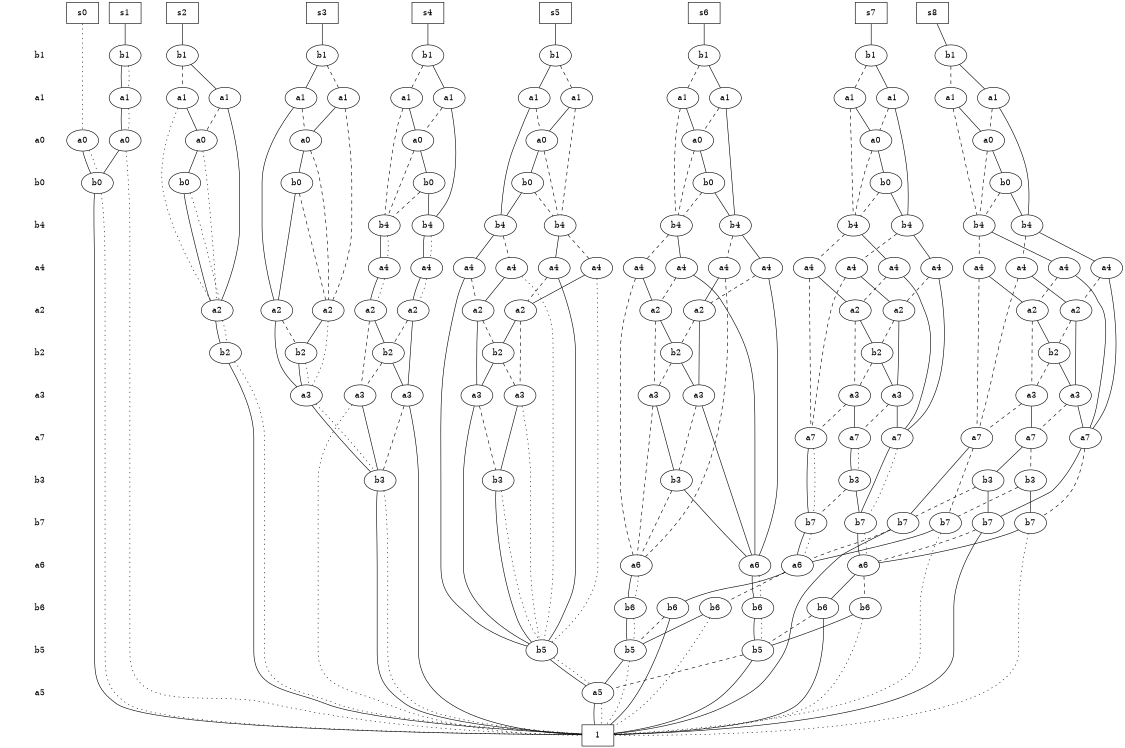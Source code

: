 digraph "DD" {
size = "7.5,10"
center = true;
edge [dir = none];
{ node [shape = plaintext];
  edge [style = invis];
  "CONST NODES" [style = invis];
" b1 " -> " a1 " -> " a0 " -> " b0 " -> " b4 " -> " a4 " -> " a2 " -> " b2 " -> " a3 " -> " a7 " -> " b3 " -> " b7 " -> " a6 " -> " b6 " -> " b5 " -> " a5 " -> "CONST NODES"; 
}
{ rank = same; node [shape = box]; edge [style = invis];
"  s0  " -> "  s1  " -> "  s2  " -> "  s3  " -> "  s4  " -> "  s5  " -> "  s6  " -> "  s7  " -> "  s8  "; }
{ rank = same; " b1 ";
"0x14cd" [label="b1"];
"0x1583" [label="b1"];
"0x16f9" [label="b1"];
"0x1df9" [label="b1"];
"0x1451" [label="b1"];
"0x23f0" [label="b1"];
"0x24f0" [label="b1"];
"0x1477" [label="b1"];
}
{ rank = same; " a1 ";
"0x1ea9" [label="a1"];
"0x2289" [label="a1"];
"0x2312" [label="a1"];
"0x2334" [label="a1"];
"0x1dad" [label="a1"];
"0x1563" [label="a1"];
"0x24bc" [label="a1"];
"0x24ae" [label="a1"];
"0x1566" [label="a1"];
"0x155f" [label="a1"];
"0x2406" [label="a1"];
"0x1dc1" [label="a1"];
"0x16f7" [label="a1"];
"0x2544" [label="a1"];
"0x251e" [label="a1"];
}
{ rank = same; " a0 ";
"0x24af" [label="a0"];
"0x1567" [label="a0"];
"0x1dd6" [label="a0"];
"0x213a" [label="a0"];
"0x1581" [label="a0"];
"0x1443" [label="a0"];
"0x22a0" [label="a0"];
"0x24fc" [label="a0"];
"0x249a" [label="a0"];
}
{ rank = same; " b0 ";
"0x238e" [label="b0"];
"0x22f8" [label="b0"];
"0x1dc8" [label="b0"];
"0x1de4" [label="b0"];
"0x1439" [label="b0"];
"0x1dda" [label="b0"];
"0x22ee" [label="b0"];
"0x2453" [label="b0"];
}
{ rank = same; " b4 ";
"0x253c" [label="b4"];
"0x1d67" [label="b4"];
"0x16b0" [label="b4"];
"0x23f5" [label="b4"];
"0x1475" [label="b4"];
"0x2509" [label="b4"];
"0x1573" [label="b4"];
"0x23ee" [label="b4"];
"0x1efb" [label="b4"];
"0x16f5" [label="b4"];
}
{ rank = same; " a4 ";
"0x14c6" [label="a4"];
"0x248d" [label="a4"];
"0x2292" [label="a4"];
"0x2342" [label="a4"];
"0x209a" [label="a4"];
"0x1582" [label="a4"];
"0x1eca" [label="a4"];
"0x1de1" [label="a4"];
"0x1d3d" [label="a4"];
"0x1d97" [label="a4"];
"0x1d68" [label="a4"];
"0x14cb" [label="a4"];
"0x251a" [label="a4"];
"0x24aa" [label="a4"];
"0x1d5b" [label="a4"];
"0x23ea" [label="a4"];
"0x2386" [label="a4"];
"0x22fb" [label="a4"];
}
{ rank = same; " a2 ";
"0x1ee2" [label="a2"];
"0x23d0" [label="a2"];
"0x2411" [label="a2"];
"0x2404" [label="a2"];
"0x1df2" [label="a2"];
"0x2540" [label="a2"];
"0x14c9" [label="a2"];
"0x1dbc" [label="a2"];
"0x24a2" [label="a2"];
"0x23bf" [label="a2"];
"0x22d5" [label="a2"];
"0x244f" [label="a2"];
"0x1d50" [label="a2"];
}
{ rank = same; " b2 ";
"0x1557" [label="b2"];
"0x256a" [label="b2"];
"0x22bf" [label="b2"];
"0x2388" [label="b2"];
"0x143b" [label="b2"];
"0x22e4" [label="b2"];
"0x24cc" [label="b2"];
}
{ rank = same; " a3 ";
"0x2393" [label="a3"];
"0x232d" [label="a3"];
"0x2360" [label="a3"];
"0x1d8a" [label="a3"];
"0x23e2" [label="a3"];
"0x2168" [label="a3"];
"0x235c" [label="a3"];
"0x16e3" [label="a3"];
"0x24ba" [label="a3"];
"0x2514" [label="a3"];
"0x22a4" [label="a3"];
}
{ rank = same; " a7 ";
"0x1dd4" [label="a7"];
"0x20f9" [label="a7"];
"0x24dd" [label="a7"];
"0x2489" [label="a7"];
"0x156d" [label="a7"];
"0x1dba" [label="a7"];
}
{ rank = same; " b3 ";
"0x1ea0" [label="b3"];
"0x237b" [label="b3"];
"0x143c" [label="b3"];
"0x232b" [label="b3"];
"0x23dd" [label="b3"];
"0x250e" [label="b3"];
}
{ rank = same; " b7 ";
"0x16ae" [label="b7"];
"0x2520" [label="b7"];
"0x257d" [label="b7"];
"0x16e4" [label="b7"];
"0x16de" [label="b7"];
"0x16a3" [label="b7"];
}
{ rank = same; " a6 ";
"0x1473" [label="a6"];
"0x246f" [label="a6"];
"0x2084" [label="a6"];
"0x1ed2" [label="a6"];
}
{ rank = same; " b6 ";
"0x254e" [label="b6"];
"0x16b1" [label="b6"];
"0x1d77" [label="b6"];
"0x22a3" [label="b6"];
"0x2452" [label="b6"];
"0x1daa" [label="b6"];
}
{ rank = same; " b5 ";
"0x2091" [label="b5"];
"0x1daf" [label="b5"];
"0x20e1" [label="b5"];
}
{ rank = same; " a5 ";
"0x1436" [label="a5"];
}
{ rank = same; "CONST NODES";
{ node [shape = box]; "0x142d";
}
}
"  s0  " -> "0x1443" [style = dotted];
"  s1  " -> "0x1451" [style = solid];
"  s2  " -> "0x1477" [style = solid];
"  s3  " -> "0x14cd" [style = solid];
"  s4  " -> "0x1583" [style = solid];
"  s5  " -> "0x16f9" [style = solid];
"  s6  " -> "0x1df9" [style = solid];
"  s7  " -> "0x23f0" [style = solid];
"  s8  " -> "0x24f0" [style = solid];
"0x14cd" -> "0x1566";
"0x14cd" -> "0x2289" [style = dashed];
"0x1583" -> "0x251e";
"0x1583" -> "0x24bc" [style = dashed];
"0x16f9" -> "0x2334";
"0x16f9" -> "0x2406" [style = dashed];
"0x1df9" -> "0x2312";
"0x1df9" -> "0x1563" [style = dashed];
"0x1451" -> "0x1ea9";
"0x1451" -> "0x1ea9" [style = dotted];
"0x23f0" -> "0x155f";
"0x23f0" -> "0x16f7" [style = dashed];
"0x24f0" -> "0x2544";
"0x24f0" -> "0x1dc1" [style = dashed];
"0x1477" -> "0x1dad";
"0x1477" -> "0x24ae" [style = dashed];
"0x1ea9" -> "0x1dd6";
"0x1ea9" -> "0x1dd6" [style = dotted];
"0x2289" -> "0x24fc";
"0x2289" -> "0x1df2" [style = dashed];
"0x2312" -> "0x23ee";
"0x2312" -> "0x213a" [style = dashed];
"0x2334" -> "0x1d67";
"0x2334" -> "0x22a0" [style = dashed];
"0x1dad" -> "0x22d5";
"0x1dad" -> "0x249a" [style = dashed];
"0x1563" -> "0x213a";
"0x1563" -> "0x2509" [style = dashed];
"0x24bc" -> "0x24af";
"0x24bc" -> "0x16b0" [style = dashed];
"0x24ae" -> "0x249a";
"0x24ae" -> "0x22d5" [style = dotted];
"0x1566" -> "0x23d0";
"0x1566" -> "0x24fc" [style = dashed];
"0x155f" -> "0x23f5";
"0x155f" -> "0x1567" [style = dashed];
"0x2406" -> "0x22a0";
"0x2406" -> "0x1475" [style = dashed];
"0x1dc1" -> "0x1581";
"0x1dc1" -> "0x16f5" [style = dashed];
"0x16f7" -> "0x1567";
"0x16f7" -> "0x1efb" [style = dashed];
"0x2544" -> "0x1573";
"0x2544" -> "0x1581" [style = dashed];
"0x251e" -> "0x253c";
"0x251e" -> "0x24af" [style = dashed];
"0x24af" -> "0x1de4";
"0x24af" -> "0x16b0" [style = dashed];
"0x1567" -> "0x1dda";
"0x1567" -> "0x1efb" [style = dashed];
"0x1dd6" -> "0x1439";
"0x1dd6" -> "0x142d" [style = dotted];
"0x213a" -> "0x22f8";
"0x213a" -> "0x2509" [style = dashed];
"0x1581" -> "0x2453";
"0x1581" -> "0x16f5" [style = dashed];
"0x1443" -> "0x1439";
"0x1443" -> "0x1439" [style = dotted];
"0x22a0" -> "0x1dc8";
"0x22a0" -> "0x1475" [style = dashed];
"0x24fc" -> "0x22ee";
"0x24fc" -> "0x1df2" [style = dashed];
"0x249a" -> "0x238e";
"0x249a" -> "0x22d5" [style = dotted];
"0x238e" -> "0x22d5";
"0x238e" -> "0x22d5" [style = dotted];
"0x22f8" -> "0x23ee";
"0x22f8" -> "0x2509" [style = dashed];
"0x1dc8" -> "0x1d67";
"0x1dc8" -> "0x1475" [style = dashed];
"0x1de4" -> "0x253c";
"0x1de4" -> "0x16b0" [style = dashed];
"0x1439" -> "0x142d";
"0x1439" -> "0x142d" [style = dotted];
"0x1dda" -> "0x23f5";
"0x1dda" -> "0x1efb" [style = dashed];
"0x22ee" -> "0x23d0";
"0x22ee" -> "0x1df2" [style = dashed];
"0x2453" -> "0x1573";
"0x2453" -> "0x16f5" [style = dashed];
"0x253c" -> "0x14c6";
"0x253c" -> "0x14c6" [style = dotted];
"0x1d67" -> "0x23ea";
"0x1d67" -> "0x14cb" [style = dashed];
"0x16b0" -> "0x1d97";
"0x16b0" -> "0x1d97" [style = dotted];
"0x23f5" -> "0x22fb";
"0x23f5" -> "0x251a" [style = dashed];
"0x1475" -> "0x1d5b";
"0x1475" -> "0x1582" [style = dashed];
"0x2509" -> "0x1d68";
"0x2509" -> "0x2342" [style = dashed];
"0x1573" -> "0x209a";
"0x1573" -> "0x1d3d" [style = dashed];
"0x23ee" -> "0x248d";
"0x23ee" -> "0x24aa" [style = dashed];
"0x1efb" -> "0x1eca";
"0x1efb" -> "0x1de1" [style = dashed];
"0x16f5" -> "0x2292";
"0x16f5" -> "0x2386" [style = dashed];
"0x14c6" -> "0x1dbc";
"0x14c6" -> "0x1dbc" [style = dotted];
"0x248d" -> "0x1473";
"0x248d" -> "0x24a2" [style = dashed];
"0x2292" -> "0x1dd4";
"0x2292" -> "0x2404" [style = dashed];
"0x2342" -> "0x1ee2";
"0x2342" -> "0x246f" [style = dashed];
"0x209a" -> "0x1dd4";
"0x209a" -> "0x2540" [style = dashed];
"0x1582" -> "0x14c9";
"0x1582" -> "0x2091" [style = dotted];
"0x1eca" -> "0x20f9";
"0x1eca" -> "0x23bf" [style = dashed];
"0x1de1" -> "0x23bf";
"0x1de1" -> "0x2489" [style = dashed];
"0x1d3d" -> "0x2540";
"0x1d3d" -> "0x24dd" [style = dashed];
"0x1d97" -> "0x1d50";
"0x1d97" -> "0x1d50" [style = dotted];
"0x1d68" -> "0x1473";
"0x1d68" -> "0x1ee2" [style = dashed];
"0x14cb" -> "0x244f";
"0x14cb" -> "0x2091" [style = dotted];
"0x251a" -> "0x2411";
"0x251a" -> "0x2489" [style = dashed];
"0x24aa" -> "0x24a2";
"0x24aa" -> "0x246f" [style = dashed];
"0x1d5b" -> "0x2091";
"0x1d5b" -> "0x14c9" [style = dashed];
"0x23ea" -> "0x2091";
"0x23ea" -> "0x244f" [style = dashed];
"0x2386" -> "0x2404";
"0x2386" -> "0x24dd" [style = dashed];
"0x22fb" -> "0x20f9";
"0x22fb" -> "0x2411" [style = dashed];
"0x1ee2" -> "0x1557";
"0x1ee2" -> "0x16e3" [style = dashed];
"0x23d0" -> "0x2360";
"0x23d0" -> "0x22bf" [style = dashed];
"0x2411" -> "0x1d8a";
"0x2411" -> "0x256a" [style = dashed];
"0x2404" -> "0x2388";
"0x2404" -> "0x2168" [style = dashed];
"0x1df2" -> "0x22bf";
"0x1df2" -> "0x2360" [style = dotted];
"0x2540" -> "0x235c";
"0x2540" -> "0x2388" [style = dashed];
"0x14c9" -> "0x22e4";
"0x14c9" -> "0x2393" [style = dashed];
"0x1dbc" -> "0x24ba";
"0x1dbc" -> "0x24cc" [style = dashed];
"0x24a2" -> "0x23e2";
"0x24a2" -> "0x1557" [style = dashed];
"0x23bf" -> "0x256a";
"0x23bf" -> "0x232d" [style = dashed];
"0x22d5" -> "0x143b";
"0x22d5" -> "0x143b" [style = dotted];
"0x244f" -> "0x22a4";
"0x244f" -> "0x22e4" [style = dashed];
"0x1d50" -> "0x24cc";
"0x1d50" -> "0x2514" [style = dashed];
"0x1557" -> "0x23e2";
"0x1557" -> "0x16e3" [style = dashed];
"0x256a" -> "0x1d8a";
"0x256a" -> "0x232d" [style = dashed];
"0x22bf" -> "0x2360";
"0x22bf" -> "0x2360" [style = dotted];
"0x2388" -> "0x235c";
"0x2388" -> "0x2168" [style = dashed];
"0x143b" -> "0x142d";
"0x143b" -> "0x142d" [style = dotted];
"0x22e4" -> "0x22a4";
"0x22e4" -> "0x2393" [style = dashed];
"0x24cc" -> "0x24ba";
"0x24cc" -> "0x2514" [style = dashed];
"0x2393" -> "0x237b";
"0x2393" -> "0x2091" [style = dotted];
"0x232d" -> "0x1dba";
"0x232d" -> "0x2489" [style = dashed];
"0x2360" -> "0x143c";
"0x2360" -> "0x143c" [style = dotted];
"0x1d8a" -> "0x20f9";
"0x1d8a" -> "0x1dba" [style = dashed];
"0x23e2" -> "0x1473";
"0x23e2" -> "0x250e" [style = dashed];
"0x2168" -> "0x156d";
"0x2168" -> "0x24dd" [style = dashed];
"0x235c" -> "0x1dd4";
"0x235c" -> "0x156d" [style = dashed];
"0x16e3" -> "0x250e";
"0x16e3" -> "0x246f" [style = dashed];
"0x24ba" -> "0x142d";
"0x24ba" -> "0x143c" [style = dashed];
"0x2514" -> "0x143c";
"0x2514" -> "0x142d" [style = dotted];
"0x22a4" -> "0x2091";
"0x22a4" -> "0x237b" [style = dashed];
"0x1dd4" -> "0x16e4";
"0x1dd4" -> "0x2520" [style = dashed];
"0x20f9" -> "0x257d";
"0x20f9" -> "0x257d" [style = dotted];
"0x24dd" -> "0x16a3";
"0x24dd" -> "0x16ae" [style = dashed];
"0x2489" -> "0x16de";
"0x2489" -> "0x16de" [style = dotted];
"0x156d" -> "0x23dd";
"0x156d" -> "0x1ea0" [style = dashed];
"0x1dba" -> "0x232b";
"0x1dba" -> "0x232b" [style = dotted];
"0x1ea0" -> "0x2520";
"0x1ea0" -> "0x16ae" [style = dashed];
"0x237b" -> "0x2091";
"0x237b" -> "0x2091" [style = dotted];
"0x143c" -> "0x142d";
"0x143c" -> "0x142d" [style = dotted];
"0x232b" -> "0x257d";
"0x232b" -> "0x16de" [style = dashed];
"0x23dd" -> "0x16e4";
"0x23dd" -> "0x16a3" [style = dashed];
"0x250e" -> "0x1473";
"0x250e" -> "0x246f" [style = dashed];
"0x16ae" -> "0x1ed2";
"0x16ae" -> "0x142d" [style = dotted];
"0x2520" -> "0x2084";
"0x2520" -> "0x142d" [style = dotted];
"0x257d" -> "0x2084";
"0x257d" -> "0x2084" [style = dotted];
"0x16e4" -> "0x142d";
"0x16e4" -> "0x2084" [style = dashed];
"0x16de" -> "0x1ed2";
"0x16de" -> "0x1ed2" [style = dotted];
"0x16a3" -> "0x142d";
"0x16a3" -> "0x1ed2" [style = dashed];
"0x1473" -> "0x1d77";
"0x1473" -> "0x1d77" [style = dotted];
"0x246f" -> "0x16b1";
"0x246f" -> "0x16b1" [style = dotted];
"0x2084" -> "0x2452";
"0x2084" -> "0x254e" [style = dashed];
"0x1ed2" -> "0x22a3";
"0x1ed2" -> "0x1daa" [style = dashed];
"0x254e" -> "0x1daf";
"0x254e" -> "0x142d" [style = dotted];
"0x16b1" -> "0x20e1";
"0x16b1" -> "0x20e1" [style = dotted];
"0x1d77" -> "0x1daf";
"0x1d77" -> "0x1daf" [style = dotted];
"0x22a3" -> "0x142d";
"0x22a3" -> "0x20e1" [style = dashed];
"0x2452" -> "0x142d";
"0x2452" -> "0x1daf" [style = dashed];
"0x1daa" -> "0x20e1";
"0x1daa" -> "0x142d" [style = dotted];
"0x2091" -> "0x1436";
"0x2091" -> "0x1436" [style = dotted];
"0x1daf" -> "0x142d";
"0x1daf" -> "0x1436" [style = dashed];
"0x20e1" -> "0x1436";
"0x20e1" -> "0x142d" [style = dotted];
"0x1436" -> "0x142d";
"0x1436" -> "0x142d" [style = dotted];
"0x142d" [label = "1"];
}
